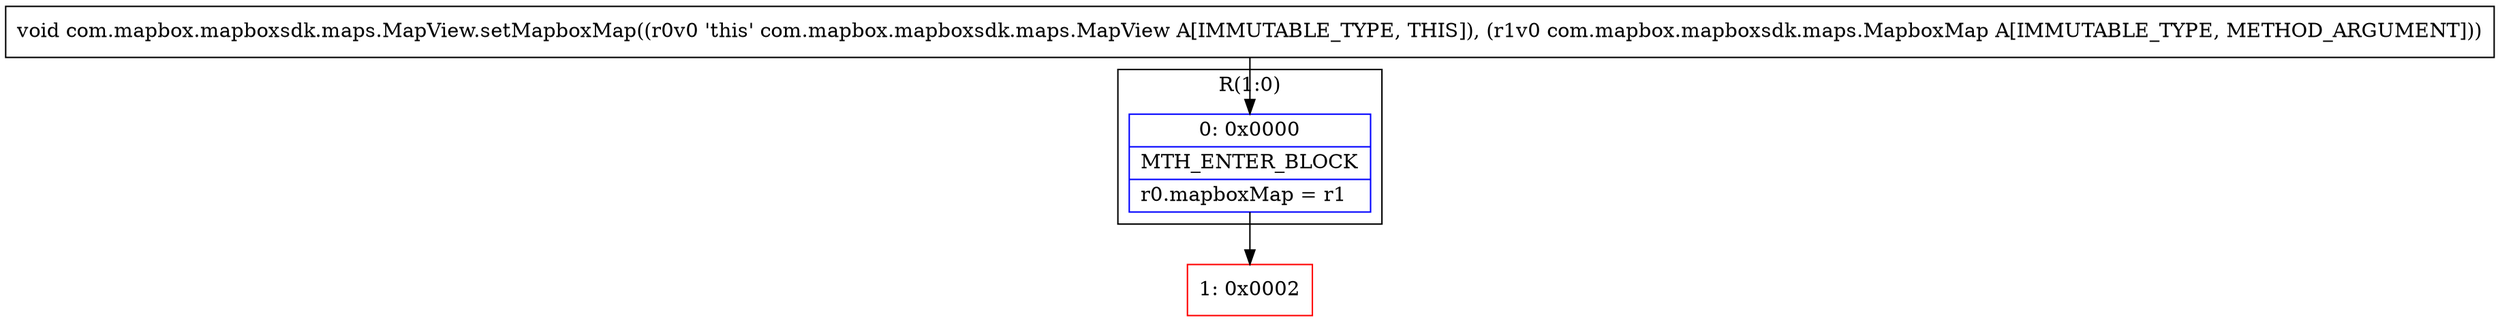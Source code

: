 digraph "CFG forcom.mapbox.mapboxsdk.maps.MapView.setMapboxMap(Lcom\/mapbox\/mapboxsdk\/maps\/MapboxMap;)V" {
subgraph cluster_Region_530653252 {
label = "R(1:0)";
node [shape=record,color=blue];
Node_0 [shape=record,label="{0\:\ 0x0000|MTH_ENTER_BLOCK\l|r0.mapboxMap = r1\l}"];
}
Node_1 [shape=record,color=red,label="{1\:\ 0x0002}"];
MethodNode[shape=record,label="{void com.mapbox.mapboxsdk.maps.MapView.setMapboxMap((r0v0 'this' com.mapbox.mapboxsdk.maps.MapView A[IMMUTABLE_TYPE, THIS]), (r1v0 com.mapbox.mapboxsdk.maps.MapboxMap A[IMMUTABLE_TYPE, METHOD_ARGUMENT])) }"];
MethodNode -> Node_0;
Node_0 -> Node_1;
}

